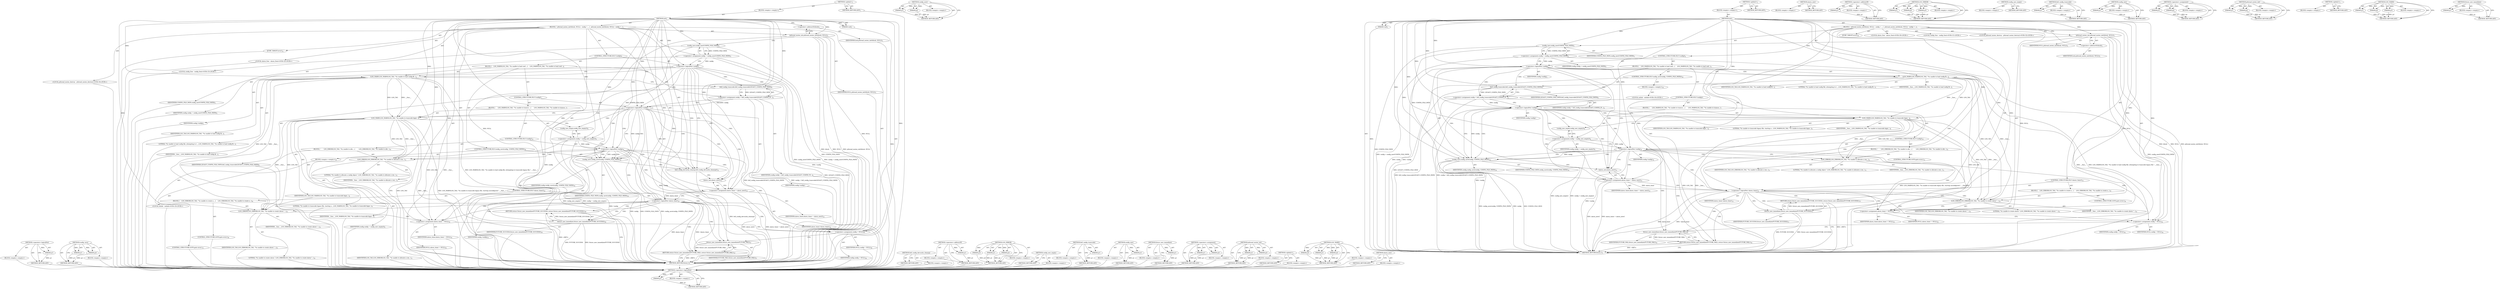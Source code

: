 digraph "alarm_new" {
vulnerable_136 [label=<(METHOD,&lt;operator&gt;.logicalNot)>];
vulnerable_137 [label=<(PARAM,p1)>];
vulnerable_138 [label=<(BLOCK,&lt;empty&gt;,&lt;empty&gt;)>];
vulnerable_139 [label=<(METHOD_RETURN,ANY)>];
vulnerable_159 [label=<(METHOD,config_save)>];
vulnerable_160 [label=<(PARAM,p1)>];
vulnerable_161 [label=<(PARAM,p2)>];
vulnerable_162 [label=<(BLOCK,&lt;empty&gt;,&lt;empty&gt;)>];
vulnerable_163 [label=<(METHOD_RETURN,ANY)>];
vulnerable_6 [label=<(METHOD,&lt;global&gt;)<SUB>1</SUB>>];
vulnerable_7 [label=<(BLOCK,&lt;empty&gt;,&lt;empty&gt;)<SUB>1</SUB>>];
vulnerable_8 [label=<(METHOD,init)<SUB>1</SUB>>];
vulnerable_9 [label=<(PARAM,void)<SUB>1</SUB>>];
vulnerable_10 [label=<(BLOCK,{
  pthread_mutex_init(&amp;lock, NULL);
  config =...,{
  pthread_mutex_init(&amp;lock, NULL);
  config =...)<SUB>1</SUB>>];
vulnerable_11 [label=<(pthread_mutex_init,pthread_mutex_init(&amp;lock, NULL))<SUB>2</SUB>>];
vulnerable_12 [label=<(&lt;operator&gt;.addressOf,&amp;lock)<SUB>2</SUB>>];
vulnerable_13 [label=<(IDENTIFIER,lock,pthread_mutex_init(&amp;lock, NULL))<SUB>2</SUB>>];
vulnerable_14 [label=<(IDENTIFIER,NULL,pthread_mutex_init(&amp;lock, NULL))<SUB>2</SUB>>];
vulnerable_15 [label=<(&lt;operator&gt;.assignment,config = config_new(CONFIG_FILE_PATH))<SUB>3</SUB>>];
vulnerable_16 [label=<(IDENTIFIER,config,config = config_new(CONFIG_FILE_PATH))<SUB>3</SUB>>];
vulnerable_17 [label=<(config_new,config_new(CONFIG_FILE_PATH))<SUB>3</SUB>>];
vulnerable_18 [label=<(IDENTIFIER,CONFIG_FILE_PATH,config_new(CONFIG_FILE_PATH))<SUB>3</SUB>>];
vulnerable_19 [label=<(CONTROL_STRUCTURE,IF,if (!config))<SUB>4</SUB>>];
vulnerable_20 [label=<(&lt;operator&gt;.logicalNot,!config)<SUB>4</SUB>>];
vulnerable_21 [label=<(IDENTIFIER,config,!config)<SUB>4</SUB>>];
vulnerable_22 [label=<(BLOCK,{
    LOG_WARN(LOG_TAG, &quot;%s unable to load conf...,{
    LOG_WARN(LOG_TAG, &quot;%s unable to load conf...)<SUB>4</SUB>>];
vulnerable_23 [label=<(LOG_WARN,LOG_WARN(LOG_TAG, &quot;%s unable to load config fil...)<SUB>5</SUB>>];
vulnerable_24 [label=<(IDENTIFIER,LOG_TAG,LOG_WARN(LOG_TAG, &quot;%s unable to load config fil...)<SUB>5</SUB>>];
vulnerable_25 [label=<(LITERAL,&quot;%s unable to load config file; attempting to t...,LOG_WARN(LOG_TAG, &quot;%s unable to load config fil...)<SUB>5</SUB>>];
vulnerable_26 [label=<(IDENTIFIER,__func__,LOG_WARN(LOG_TAG, &quot;%s unable to load config fil...)<SUB>5</SUB>>];
vulnerable_27 [label=<(&lt;operator&gt;.assignment,config = btif_config_transcode(LEGACY_CONFIG_FI...)<SUB>6</SUB>>];
vulnerable_28 [label=<(IDENTIFIER,config,config = btif_config_transcode(LEGACY_CONFIG_FI...)<SUB>6</SUB>>];
vulnerable_29 [label=<(btif_config_transcode,btif_config_transcode(LEGACY_CONFIG_FILE_PATH))<SUB>6</SUB>>];
vulnerable_30 [label=<(IDENTIFIER,LEGACY_CONFIG_FILE_PATH,btif_config_transcode(LEGACY_CONFIG_FILE_PATH))<SUB>6</SUB>>];
vulnerable_31 [label=<(CONTROL_STRUCTURE,IF,if (!config))<SUB>7</SUB>>];
vulnerable_32 [label=<(&lt;operator&gt;.logicalNot,!config)<SUB>7</SUB>>];
vulnerable_33 [label=<(IDENTIFIER,config,!config)<SUB>7</SUB>>];
vulnerable_34 [label=<(BLOCK,{
      LOG_WARN(LOG_TAG, &quot;%s unable to transco...,{
      LOG_WARN(LOG_TAG, &quot;%s unable to transco...)<SUB>7</SUB>>];
vulnerable_35 [label=<(LOG_WARN,LOG_WARN(LOG_TAG, &quot;%s unable to transcode legac...)<SUB>8</SUB>>];
vulnerable_36 [label=<(IDENTIFIER,LOG_TAG,LOG_WARN(LOG_TAG, &quot;%s unable to transcode legac...)<SUB>8</SUB>>];
vulnerable_37 [label=<(LITERAL,&quot;%s unable to transcode legacy file, starting u...,LOG_WARN(LOG_TAG, &quot;%s unable to transcode legac...)<SUB>8</SUB>>];
vulnerable_38 [label=<(IDENTIFIER,__func__,LOG_WARN(LOG_TAG, &quot;%s unable to transcode legac...)<SUB>8</SUB>>];
vulnerable_39 [label=<(&lt;operator&gt;.assignment,config = config_new_empty())<SUB>9</SUB>>];
vulnerable_40 [label=<(IDENTIFIER,config,config = config_new_empty())<SUB>9</SUB>>];
vulnerable_41 [label=<(config_new_empty,config_new_empty())<SUB>9</SUB>>];
vulnerable_42 [label=<(CONTROL_STRUCTURE,IF,if (!config))<SUB>10</SUB>>];
vulnerable_43 [label=<(&lt;operator&gt;.logicalNot,!config)<SUB>10</SUB>>];
vulnerable_44 [label=<(IDENTIFIER,config,!config)<SUB>10</SUB>>];
vulnerable_45 [label=<(BLOCK,{
        LOG_ERROR(LOG_TAG, &quot;%s unable to allo...,{
        LOG_ERROR(LOG_TAG, &quot;%s unable to allo...)<SUB>10</SUB>>];
vulnerable_46 [label=<(LOG_ERROR,LOG_ERROR(LOG_TAG, &quot;%s unable to allocate a con...)<SUB>11</SUB>>];
vulnerable_47 [label=<(IDENTIFIER,LOG_TAG,LOG_ERROR(LOG_TAG, &quot;%s unable to allocate a con...)<SUB>11</SUB>>];
vulnerable_48 [label=<(LITERAL,&quot;%s unable to allocate a config object.&quot;,LOG_ERROR(LOG_TAG, &quot;%s unable to allocate a con...)<SUB>11</SUB>>];
vulnerable_49 [label=<(IDENTIFIER,__func__,LOG_ERROR(LOG_TAG, &quot;%s unable to allocate a con...)<SUB>11</SUB>>];
vulnerable_50 [label=<(CONTROL_STRUCTURE,GOTO,goto error;)<SUB>12</SUB>>];
vulnerable_51 [label=<(CONTROL_STRUCTURE,IF,if (config_save(config, CONFIG_FILE_PATH)))<SUB>16</SUB>>];
vulnerable_52 [label=<(config_save,config_save(config, CONFIG_FILE_PATH))<SUB>16</SUB>>];
vulnerable_53 [label=<(IDENTIFIER,config,config_save(config, CONFIG_FILE_PATH))<SUB>16</SUB>>];
vulnerable_54 [label=<(IDENTIFIER,CONFIG_FILE_PATH,config_save(config, CONFIG_FILE_PATH))<SUB>16</SUB>>];
vulnerable_55 [label=<(BLOCK,&lt;empty&gt;,&lt;empty&gt;)<SUB>18</SUB>>];
vulnerable_56 [label="<(LOCAL,unlink : unlink)<SUB>18</SUB>>"];
vulnerable_57 [label=<(&lt;operator&gt;.assignment,alarm_timer = alarm_new())<SUB>21</SUB>>];
vulnerable_58 [label=<(IDENTIFIER,alarm_timer,alarm_timer = alarm_new())<SUB>21</SUB>>];
vulnerable_59 [label=<(alarm_new,alarm_new())<SUB>21</SUB>>];
vulnerable_60 [label=<(CONTROL_STRUCTURE,IF,if (!alarm_timer))<SUB>22</SUB>>];
vulnerable_61 [label=<(&lt;operator&gt;.logicalNot,!alarm_timer)<SUB>22</SUB>>];
vulnerable_62 [label=<(IDENTIFIER,alarm_timer,!alarm_timer)<SUB>22</SUB>>];
vulnerable_63 [label=<(BLOCK,{
    LOG_ERROR(LOG_TAG, &quot;%s unable to create a...,{
    LOG_ERROR(LOG_TAG, &quot;%s unable to create a...)<SUB>22</SUB>>];
vulnerable_64 [label=<(LOG_ERROR,LOG_ERROR(LOG_TAG, &quot;%s unable to create alarm.&quot;...)<SUB>23</SUB>>];
vulnerable_65 [label=<(IDENTIFIER,LOG_TAG,LOG_ERROR(LOG_TAG, &quot;%s unable to create alarm.&quot;...)<SUB>23</SUB>>];
vulnerable_66 [label=<(LITERAL,&quot;%s unable to create alarm.&quot;,LOG_ERROR(LOG_TAG, &quot;%s unable to create alarm.&quot;...)<SUB>23</SUB>>];
vulnerable_67 [label=<(IDENTIFIER,__func__,LOG_ERROR(LOG_TAG, &quot;%s unable to create alarm.&quot;...)<SUB>23</SUB>>];
vulnerable_68 [label=<(CONTROL_STRUCTURE,GOTO,goto error;)<SUB>24</SUB>>];
vulnerable_69 [label=<(RETURN,return future_new_immediate(FUTURE_SUCCESS);,return future_new_immediate(FUTURE_SUCCESS);)<SUB>27</SUB>>];
vulnerable_70 [label=<(future_new_immediate,future_new_immediate(FUTURE_SUCCESS))<SUB>27</SUB>>];
vulnerable_71 [label=<(IDENTIFIER,FUTURE_SUCCESS,future_new_immediate(FUTURE_SUCCESS))<SUB>27</SUB>>];
vulnerable_72 [label=<(JUMP_TARGET,error)<SUB>29</SUB>>];
vulnerable_73 [label="<(LOCAL,alarm_free : alarm_free)<SUB>30</SUB>>"];
vulnerable_74 [label="<(LOCAL,config_free : config_free)<SUB>31</SUB>>"];
vulnerable_75 [label="<(LOCAL,pthread_mutex_destroy : pthread_mutex_destroy)<SUB>32</SUB>>"];
vulnerable_76 [label=<(&lt;operator&gt;.assignment,alarm_timer = NULL)<SUB>33</SUB>>];
vulnerable_77 [label=<(IDENTIFIER,alarm_timer,alarm_timer = NULL)<SUB>33</SUB>>];
vulnerable_78 [label=<(IDENTIFIER,NULL,alarm_timer = NULL)<SUB>33</SUB>>];
vulnerable_79 [label=<(&lt;operator&gt;.assignment,config = NULL)<SUB>34</SUB>>];
vulnerable_80 [label=<(IDENTIFIER,config,config = NULL)<SUB>34</SUB>>];
vulnerable_81 [label=<(IDENTIFIER,NULL,config = NULL)<SUB>34</SUB>>];
vulnerable_82 [label=<(RETURN,return future_new_immediate(FUTURE_FAIL);,return future_new_immediate(FUTURE_FAIL);)<SUB>35</SUB>>];
vulnerable_83 [label=<(future_new_immediate,future_new_immediate(FUTURE_FAIL))<SUB>35</SUB>>];
vulnerable_84 [label=<(IDENTIFIER,FUTURE_FAIL,future_new_immediate(FUTURE_FAIL))<SUB>35</SUB>>];
vulnerable_85 [label=<(METHOD_RETURN,future_t)<SUB>1</SUB>>];
vulnerable_87 [label=<(METHOD_RETURN,ANY)<SUB>1</SUB>>];
vulnerable_164 [label=<(METHOD,alarm_new)>];
vulnerable_165 [label=<(BLOCK,&lt;empty&gt;,&lt;empty&gt;)>];
vulnerable_166 [label=<(METHOD_RETURN,ANY)>];
vulnerable_123 [label=<(METHOD,&lt;operator&gt;.addressOf)>];
vulnerable_124 [label=<(PARAM,p1)>];
vulnerable_125 [label=<(BLOCK,&lt;empty&gt;,&lt;empty&gt;)>];
vulnerable_126 [label=<(METHOD_RETURN,ANY)>];
vulnerable_153 [label=<(METHOD,LOG_ERROR)>];
vulnerable_154 [label=<(PARAM,p1)>];
vulnerable_155 [label=<(PARAM,p2)>];
vulnerable_156 [label=<(PARAM,p3)>];
vulnerable_157 [label=<(BLOCK,&lt;empty&gt;,&lt;empty&gt;)>];
vulnerable_158 [label=<(METHOD_RETURN,ANY)>];
vulnerable_150 [label=<(METHOD,config_new_empty)>];
vulnerable_151 [label=<(BLOCK,&lt;empty&gt;,&lt;empty&gt;)>];
vulnerable_152 [label=<(METHOD_RETURN,ANY)>];
vulnerable_146 [label=<(METHOD,btif_config_transcode)>];
vulnerable_147 [label=<(PARAM,p1)>];
vulnerable_148 [label=<(BLOCK,&lt;empty&gt;,&lt;empty&gt;)>];
vulnerable_149 [label=<(METHOD_RETURN,ANY)>];
vulnerable_132 [label=<(METHOD,config_new)>];
vulnerable_133 [label=<(PARAM,p1)>];
vulnerable_134 [label=<(BLOCK,&lt;empty&gt;,&lt;empty&gt;)>];
vulnerable_135 [label=<(METHOD_RETURN,ANY)>];
vulnerable_127 [label=<(METHOD,&lt;operator&gt;.assignment)>];
vulnerable_128 [label=<(PARAM,p1)>];
vulnerable_129 [label=<(PARAM,p2)>];
vulnerable_130 [label=<(BLOCK,&lt;empty&gt;,&lt;empty&gt;)>];
vulnerable_131 [label=<(METHOD_RETURN,ANY)>];
vulnerable_118 [label=<(METHOD,pthread_mutex_init)>];
vulnerable_119 [label=<(PARAM,p1)>];
vulnerable_120 [label=<(PARAM,p2)>];
vulnerable_121 [label=<(BLOCK,&lt;empty&gt;,&lt;empty&gt;)>];
vulnerable_122 [label=<(METHOD_RETURN,ANY)>];
vulnerable_112 [label=<(METHOD,&lt;global&gt;)<SUB>1</SUB>>];
vulnerable_113 [label=<(BLOCK,&lt;empty&gt;,&lt;empty&gt;)>];
vulnerable_114 [label=<(METHOD_RETURN,ANY)>];
vulnerable_140 [label=<(METHOD,LOG_WARN)>];
vulnerable_141 [label=<(PARAM,p1)>];
vulnerable_142 [label=<(PARAM,p2)>];
vulnerable_143 [label=<(PARAM,p3)>];
vulnerable_144 [label=<(BLOCK,&lt;empty&gt;,&lt;empty&gt;)>];
vulnerable_145 [label=<(METHOD_RETURN,ANY)>];
vulnerable_167 [label=<(METHOD,future_new_immediate)>];
vulnerable_168 [label=<(PARAM,p1)>];
vulnerable_169 [label=<(BLOCK,&lt;empty&gt;,&lt;empty&gt;)>];
vulnerable_170 [label=<(METHOD_RETURN,ANY)>];
fixed_137 [label=<(METHOD,&lt;operator&gt;.logicalNot)>];
fixed_138 [label=<(PARAM,p1)>];
fixed_139 [label=<(BLOCK,&lt;empty&gt;,&lt;empty&gt;)>];
fixed_140 [label=<(METHOD_RETURN,ANY)>];
fixed_160 [label=<(METHOD,config_save)>];
fixed_161 [label=<(PARAM,p1)>];
fixed_162 [label=<(PARAM,p2)>];
fixed_163 [label=<(BLOCK,&lt;empty&gt;,&lt;empty&gt;)>];
fixed_164 [label=<(METHOD_RETURN,ANY)>];
fixed_6 [label=<(METHOD,&lt;global&gt;)<SUB>1</SUB>>];
fixed_7 [label=<(BLOCK,&lt;empty&gt;,&lt;empty&gt;)<SUB>1</SUB>>];
fixed_8 [label=<(METHOD,init)<SUB>1</SUB>>];
fixed_9 [label=<(PARAM,void)<SUB>1</SUB>>];
fixed_10 [label=<(BLOCK,{
  pthread_mutex_init(&amp;lock, NULL);
  config =...,{
  pthread_mutex_init(&amp;lock, NULL);
  config =...)<SUB>1</SUB>>];
fixed_11 [label=<(pthread_mutex_init,pthread_mutex_init(&amp;lock, NULL))<SUB>2</SUB>>];
fixed_12 [label=<(&lt;operator&gt;.addressOf,&amp;lock)<SUB>2</SUB>>];
fixed_13 [label=<(IDENTIFIER,lock,pthread_mutex_init(&amp;lock, NULL))<SUB>2</SUB>>];
fixed_14 [label=<(IDENTIFIER,NULL,pthread_mutex_init(&amp;lock, NULL))<SUB>2</SUB>>];
fixed_15 [label=<(&lt;operator&gt;.assignment,config = config_new(CONFIG_FILE_PATH))<SUB>3</SUB>>];
fixed_16 [label=<(IDENTIFIER,config,config = config_new(CONFIG_FILE_PATH))<SUB>3</SUB>>];
fixed_17 [label=<(config_new,config_new(CONFIG_FILE_PATH))<SUB>3</SUB>>];
fixed_18 [label=<(IDENTIFIER,CONFIG_FILE_PATH,config_new(CONFIG_FILE_PATH))<SUB>3</SUB>>];
fixed_19 [label=<(CONTROL_STRUCTURE,IF,if (!config))<SUB>4</SUB>>];
fixed_20 [label=<(&lt;operator&gt;.logicalNot,!config)<SUB>4</SUB>>];
fixed_21 [label=<(IDENTIFIER,config,!config)<SUB>4</SUB>>];
fixed_22 [label=<(BLOCK,{
    LOG_WARN(LOG_TAG, &quot;%s unable to load conf...,{
    LOG_WARN(LOG_TAG, &quot;%s unable to load conf...)<SUB>4</SUB>>];
fixed_23 [label=<(LOG_WARN,LOG_WARN(LOG_TAG, &quot;%s unable to load config fil...)<SUB>5</SUB>>];
fixed_24 [label=<(IDENTIFIER,LOG_TAG,LOG_WARN(LOG_TAG, &quot;%s unable to load config fil...)<SUB>5</SUB>>];
fixed_25 [label=<(LITERAL,&quot;%s unable to load config file; attempting to t...,LOG_WARN(LOG_TAG, &quot;%s unable to load config fil...)<SUB>5</SUB>>];
fixed_26 [label=<(IDENTIFIER,__func__,LOG_WARN(LOG_TAG, &quot;%s unable to load config fil...)<SUB>5</SUB>>];
fixed_27 [label=<(&lt;operator&gt;.assignment,config = btif_config_transcode(LEGACY_CONFIG_FI...)<SUB>6</SUB>>];
fixed_28 [label=<(IDENTIFIER,config,config = btif_config_transcode(LEGACY_CONFIG_FI...)<SUB>6</SUB>>];
fixed_29 [label=<(btif_config_transcode,btif_config_transcode(LEGACY_CONFIG_FILE_PATH))<SUB>6</SUB>>];
fixed_30 [label=<(IDENTIFIER,LEGACY_CONFIG_FILE_PATH,btif_config_transcode(LEGACY_CONFIG_FILE_PATH))<SUB>6</SUB>>];
fixed_31 [label=<(CONTROL_STRUCTURE,IF,if (!config))<SUB>7</SUB>>];
fixed_32 [label=<(&lt;operator&gt;.logicalNot,!config)<SUB>7</SUB>>];
fixed_33 [label=<(IDENTIFIER,config,!config)<SUB>7</SUB>>];
fixed_34 [label=<(BLOCK,{
      LOG_WARN(LOG_TAG, &quot;%s unable to transco...,{
      LOG_WARN(LOG_TAG, &quot;%s unable to transco...)<SUB>7</SUB>>];
fixed_35 [label=<(LOG_WARN,LOG_WARN(LOG_TAG, &quot;%s unable to transcode legac...)<SUB>8</SUB>>];
fixed_36 [label=<(IDENTIFIER,LOG_TAG,LOG_WARN(LOG_TAG, &quot;%s unable to transcode legac...)<SUB>8</SUB>>];
fixed_37 [label=<(LITERAL,&quot;%s unable to transcode legacy file, starting u...,LOG_WARN(LOG_TAG, &quot;%s unable to transcode legac...)<SUB>8</SUB>>];
fixed_38 [label=<(IDENTIFIER,__func__,LOG_WARN(LOG_TAG, &quot;%s unable to transcode legac...)<SUB>8</SUB>>];
fixed_39 [label=<(&lt;operator&gt;.assignment,config = config_new_empty())<SUB>9</SUB>>];
fixed_40 [label=<(IDENTIFIER,config,config = config_new_empty())<SUB>9</SUB>>];
fixed_41 [label=<(config_new_empty,config_new_empty())<SUB>9</SUB>>];
fixed_42 [label=<(CONTROL_STRUCTURE,IF,if (!config))<SUB>10</SUB>>];
fixed_43 [label=<(&lt;operator&gt;.logicalNot,!config)<SUB>10</SUB>>];
fixed_44 [label=<(IDENTIFIER,config,!config)<SUB>10</SUB>>];
fixed_45 [label=<(BLOCK,{
        LOG_ERROR(LOG_TAG, &quot;%s unable to allo...,{
        LOG_ERROR(LOG_TAG, &quot;%s unable to allo...)<SUB>10</SUB>>];
fixed_46 [label=<(LOG_ERROR,LOG_ERROR(LOG_TAG, &quot;%s unable to allocate a con...)<SUB>11</SUB>>];
fixed_47 [label=<(IDENTIFIER,LOG_TAG,LOG_ERROR(LOG_TAG, &quot;%s unable to allocate a con...)<SUB>11</SUB>>];
fixed_48 [label=<(LITERAL,&quot;%s unable to allocate a config object.&quot;,LOG_ERROR(LOG_TAG, &quot;%s unable to allocate a con...)<SUB>11</SUB>>];
fixed_49 [label=<(IDENTIFIER,__func__,LOG_ERROR(LOG_TAG, &quot;%s unable to allocate a con...)<SUB>11</SUB>>];
fixed_50 [label=<(CONTROL_STRUCTURE,GOTO,goto error;)<SUB>12</SUB>>];
fixed_51 [label=<(CONTROL_STRUCTURE,IF,if (config_save(config, CONFIG_FILE_PATH)))<SUB>16</SUB>>];
fixed_52 [label=<(config_save,config_save(config, CONFIG_FILE_PATH))<SUB>16</SUB>>];
fixed_53 [label=<(IDENTIFIER,config,config_save(config, CONFIG_FILE_PATH))<SUB>16</SUB>>];
fixed_54 [label=<(IDENTIFIER,CONFIG_FILE_PATH,config_save(config, CONFIG_FILE_PATH))<SUB>16</SUB>>];
fixed_55 [label=<(BLOCK,&lt;empty&gt;,&lt;empty&gt;)<SUB>18</SUB>>];
fixed_56 [label="<(LOCAL,unlink : unlink)<SUB>18</SUB>>"];
fixed_57 [label=<(btif_config_devcache_cleanup,btif_config_devcache_cleanup())<SUB>21</SUB>>];
fixed_58 [label=<(&lt;operator&gt;.assignment,alarm_timer = alarm_new())<SUB>23</SUB>>];
fixed_59 [label=<(IDENTIFIER,alarm_timer,alarm_timer = alarm_new())<SUB>23</SUB>>];
fixed_60 [label=<(alarm_new,alarm_new())<SUB>23</SUB>>];
fixed_61 [label=<(CONTROL_STRUCTURE,IF,if (!alarm_timer))<SUB>24</SUB>>];
fixed_62 [label=<(&lt;operator&gt;.logicalNot,!alarm_timer)<SUB>24</SUB>>];
fixed_63 [label=<(IDENTIFIER,alarm_timer,!alarm_timer)<SUB>24</SUB>>];
fixed_64 [label=<(BLOCK,{
    LOG_ERROR(LOG_TAG, &quot;%s unable to create a...,{
    LOG_ERROR(LOG_TAG, &quot;%s unable to create a...)<SUB>24</SUB>>];
fixed_65 [label=<(LOG_ERROR,LOG_ERROR(LOG_TAG, &quot;%s unable to create alarm.&quot;...)<SUB>25</SUB>>];
fixed_66 [label=<(IDENTIFIER,LOG_TAG,LOG_ERROR(LOG_TAG, &quot;%s unable to create alarm.&quot;...)<SUB>25</SUB>>];
fixed_67 [label=<(LITERAL,&quot;%s unable to create alarm.&quot;,LOG_ERROR(LOG_TAG, &quot;%s unable to create alarm.&quot;...)<SUB>25</SUB>>];
fixed_68 [label=<(IDENTIFIER,__func__,LOG_ERROR(LOG_TAG, &quot;%s unable to create alarm.&quot;...)<SUB>25</SUB>>];
fixed_69 [label=<(CONTROL_STRUCTURE,GOTO,goto error;)<SUB>26</SUB>>];
fixed_70 [label=<(RETURN,return future_new_immediate(FUTURE_SUCCESS);,return future_new_immediate(FUTURE_SUCCESS);)<SUB>29</SUB>>];
fixed_71 [label=<(future_new_immediate,future_new_immediate(FUTURE_SUCCESS))<SUB>29</SUB>>];
fixed_72 [label=<(IDENTIFIER,FUTURE_SUCCESS,future_new_immediate(FUTURE_SUCCESS))<SUB>29</SUB>>];
fixed_73 [label=<(JUMP_TARGET,error)<SUB>31</SUB>>];
fixed_74 [label="<(LOCAL,alarm_free : alarm_free)<SUB>32</SUB>>"];
fixed_75 [label="<(LOCAL,config_free : config_free)<SUB>33</SUB>>"];
fixed_76 [label="<(LOCAL,pthread_mutex_destroy : pthread_mutex_destroy)<SUB>34</SUB>>"];
fixed_77 [label=<(&lt;operator&gt;.assignment,alarm_timer = NULL)<SUB>35</SUB>>];
fixed_78 [label=<(IDENTIFIER,alarm_timer,alarm_timer = NULL)<SUB>35</SUB>>];
fixed_79 [label=<(IDENTIFIER,NULL,alarm_timer = NULL)<SUB>35</SUB>>];
fixed_80 [label=<(&lt;operator&gt;.assignment,config = NULL)<SUB>36</SUB>>];
fixed_81 [label=<(IDENTIFIER,config,config = NULL)<SUB>36</SUB>>];
fixed_82 [label=<(IDENTIFIER,NULL,config = NULL)<SUB>36</SUB>>];
fixed_83 [label=<(RETURN,return future_new_immediate(FUTURE_FAIL);,return future_new_immediate(FUTURE_FAIL);)<SUB>37</SUB>>];
fixed_84 [label=<(future_new_immediate,future_new_immediate(FUTURE_FAIL))<SUB>37</SUB>>];
fixed_85 [label=<(IDENTIFIER,FUTURE_FAIL,future_new_immediate(FUTURE_FAIL))<SUB>37</SUB>>];
fixed_86 [label=<(METHOD_RETURN,future_t)<SUB>1</SUB>>];
fixed_88 [label=<(METHOD_RETURN,ANY)<SUB>1</SUB>>];
fixed_165 [label=<(METHOD,btif_config_devcache_cleanup)>];
fixed_166 [label=<(BLOCK,&lt;empty&gt;,&lt;empty&gt;)>];
fixed_167 [label=<(METHOD_RETURN,ANY)>];
fixed_124 [label=<(METHOD,&lt;operator&gt;.addressOf)>];
fixed_125 [label=<(PARAM,p1)>];
fixed_126 [label=<(BLOCK,&lt;empty&gt;,&lt;empty&gt;)>];
fixed_127 [label=<(METHOD_RETURN,ANY)>];
fixed_154 [label=<(METHOD,LOG_ERROR)>];
fixed_155 [label=<(PARAM,p1)>];
fixed_156 [label=<(PARAM,p2)>];
fixed_157 [label=<(PARAM,p3)>];
fixed_158 [label=<(BLOCK,&lt;empty&gt;,&lt;empty&gt;)>];
fixed_159 [label=<(METHOD_RETURN,ANY)>];
fixed_151 [label=<(METHOD,config_new_empty)>];
fixed_152 [label=<(BLOCK,&lt;empty&gt;,&lt;empty&gt;)>];
fixed_153 [label=<(METHOD_RETURN,ANY)>];
fixed_147 [label=<(METHOD,btif_config_transcode)>];
fixed_148 [label=<(PARAM,p1)>];
fixed_149 [label=<(BLOCK,&lt;empty&gt;,&lt;empty&gt;)>];
fixed_150 [label=<(METHOD_RETURN,ANY)>];
fixed_133 [label=<(METHOD,config_new)>];
fixed_134 [label=<(PARAM,p1)>];
fixed_135 [label=<(BLOCK,&lt;empty&gt;,&lt;empty&gt;)>];
fixed_136 [label=<(METHOD_RETURN,ANY)>];
fixed_171 [label=<(METHOD,future_new_immediate)>];
fixed_172 [label=<(PARAM,p1)>];
fixed_173 [label=<(BLOCK,&lt;empty&gt;,&lt;empty&gt;)>];
fixed_174 [label=<(METHOD_RETURN,ANY)>];
fixed_128 [label=<(METHOD,&lt;operator&gt;.assignment)>];
fixed_129 [label=<(PARAM,p1)>];
fixed_130 [label=<(PARAM,p2)>];
fixed_131 [label=<(BLOCK,&lt;empty&gt;,&lt;empty&gt;)>];
fixed_132 [label=<(METHOD_RETURN,ANY)>];
fixed_119 [label=<(METHOD,pthread_mutex_init)>];
fixed_120 [label=<(PARAM,p1)>];
fixed_121 [label=<(PARAM,p2)>];
fixed_122 [label=<(BLOCK,&lt;empty&gt;,&lt;empty&gt;)>];
fixed_123 [label=<(METHOD_RETURN,ANY)>];
fixed_113 [label=<(METHOD,&lt;global&gt;)<SUB>1</SUB>>];
fixed_114 [label=<(BLOCK,&lt;empty&gt;,&lt;empty&gt;)>];
fixed_115 [label=<(METHOD_RETURN,ANY)>];
fixed_141 [label=<(METHOD,LOG_WARN)>];
fixed_142 [label=<(PARAM,p1)>];
fixed_143 [label=<(PARAM,p2)>];
fixed_144 [label=<(PARAM,p3)>];
fixed_145 [label=<(BLOCK,&lt;empty&gt;,&lt;empty&gt;)>];
fixed_146 [label=<(METHOD_RETURN,ANY)>];
fixed_168 [label=<(METHOD,alarm_new)>];
fixed_169 [label=<(BLOCK,&lt;empty&gt;,&lt;empty&gt;)>];
fixed_170 [label=<(METHOD_RETURN,ANY)>];
vulnerable_136 -> vulnerable_137  [key=0, label="AST: "];
vulnerable_136 -> vulnerable_137  [key=1, label="DDG: "];
vulnerable_136 -> vulnerable_138  [key=0, label="AST: "];
vulnerable_136 -> vulnerable_139  [key=0, label="AST: "];
vulnerable_136 -> vulnerable_139  [key=1, label="CFG: "];
vulnerable_137 -> vulnerable_139  [key=0, label="DDG: p1"];
vulnerable_159 -> vulnerable_160  [key=0, label="AST: "];
vulnerable_159 -> vulnerable_160  [key=1, label="DDG: "];
vulnerable_159 -> vulnerable_162  [key=0, label="AST: "];
vulnerable_159 -> vulnerable_161  [key=0, label="AST: "];
vulnerable_159 -> vulnerable_161  [key=1, label="DDG: "];
vulnerable_159 -> vulnerable_163  [key=0, label="AST: "];
vulnerable_159 -> vulnerable_163  [key=1, label="CFG: "];
vulnerable_160 -> vulnerable_163  [key=0, label="DDG: p1"];
vulnerable_161 -> vulnerable_163  [key=0, label="DDG: p2"];
vulnerable_6 -> vulnerable_7  [key=0, label="AST: "];
vulnerable_6 -> vulnerable_87  [key=0, label="AST: "];
vulnerable_6 -> vulnerable_87  [key=1, label="CFG: "];
vulnerable_7 -> vulnerable_8  [key=0, label="AST: "];
vulnerable_8 -> vulnerable_9  [key=0, label="AST: "];
vulnerable_8 -> vulnerable_9  [key=1, label="DDG: "];
vulnerable_8 -> vulnerable_10  [key=0, label="AST: "];
vulnerable_8 -> vulnerable_85  [key=0, label="AST: "];
vulnerable_8 -> vulnerable_12  [key=0, label="CFG: "];
vulnerable_8 -> vulnerable_57  [key=0, label="DDG: "];
vulnerable_8 -> vulnerable_76  [key=0, label="DDG: "];
vulnerable_8 -> vulnerable_79  [key=0, label="DDG: "];
vulnerable_8 -> vulnerable_11  [key=0, label="DDG: "];
vulnerable_8 -> vulnerable_17  [key=0, label="DDG: "];
vulnerable_8 -> vulnerable_20  [key=0, label="DDG: "];
vulnerable_8 -> vulnerable_61  [key=0, label="DDG: "];
vulnerable_8 -> vulnerable_70  [key=0, label="DDG: "];
vulnerable_8 -> vulnerable_83  [key=0, label="DDG: "];
vulnerable_8 -> vulnerable_23  [key=0, label="DDG: "];
vulnerable_8 -> vulnerable_64  [key=0, label="DDG: "];
vulnerable_8 -> vulnerable_29  [key=0, label="DDG: "];
vulnerable_8 -> vulnerable_32  [key=0, label="DDG: "];
vulnerable_8 -> vulnerable_39  [key=0, label="DDG: "];
vulnerable_8 -> vulnerable_52  [key=0, label="DDG: "];
vulnerable_8 -> vulnerable_35  [key=0, label="DDG: "];
vulnerable_8 -> vulnerable_43  [key=0, label="DDG: "];
vulnerable_8 -> vulnerable_46  [key=0, label="DDG: "];
vulnerable_9 -> vulnerable_85  [key=0, label="DDG: "];
vulnerable_10 -> vulnerable_11  [key=0, label="AST: "];
vulnerable_10 -> vulnerable_15  [key=0, label="AST: "];
vulnerable_10 -> vulnerable_19  [key=0, label="AST: "];
vulnerable_10 -> vulnerable_57  [key=0, label="AST: "];
vulnerable_10 -> vulnerable_60  [key=0, label="AST: "];
vulnerable_10 -> vulnerable_69  [key=0, label="AST: "];
vulnerable_10 -> vulnerable_72  [key=0, label="AST: "];
vulnerable_10 -> vulnerable_73  [key=0, label="AST: "];
vulnerable_10 -> vulnerable_74  [key=0, label="AST: "];
vulnerable_10 -> vulnerable_75  [key=0, label="AST: "];
vulnerable_10 -> vulnerable_76  [key=0, label="AST: "];
vulnerable_10 -> vulnerable_79  [key=0, label="AST: "];
vulnerable_10 -> vulnerable_82  [key=0, label="AST: "];
vulnerable_11 -> vulnerable_12  [key=0, label="AST: "];
vulnerable_11 -> vulnerable_14  [key=0, label="AST: "];
vulnerable_11 -> vulnerable_17  [key=0, label="CFG: "];
vulnerable_11 -> vulnerable_85  [key=0, label="DDG: &amp;lock"];
vulnerable_11 -> vulnerable_85  [key=1, label="DDG: NULL"];
vulnerable_11 -> vulnerable_85  [key=2, label="DDG: pthread_mutex_init(&amp;lock, NULL)"];
vulnerable_11 -> vulnerable_76  [key=0, label="DDG: NULL"];
vulnerable_11 -> vulnerable_79  [key=0, label="DDG: NULL"];
vulnerable_12 -> vulnerable_13  [key=0, label="AST: "];
vulnerable_12 -> vulnerable_11  [key=0, label="CFG: "];
vulnerable_15 -> vulnerable_16  [key=0, label="AST: "];
vulnerable_15 -> vulnerable_17  [key=0, label="AST: "];
vulnerable_15 -> vulnerable_20  [key=0, label="CFG: "];
vulnerable_15 -> vulnerable_20  [key=1, label="DDG: config"];
vulnerable_15 -> vulnerable_85  [key=0, label="DDG: config_new(CONFIG_FILE_PATH)"];
vulnerable_15 -> vulnerable_85  [key=1, label="DDG: config = config_new(CONFIG_FILE_PATH)"];
vulnerable_17 -> vulnerable_18  [key=0, label="AST: "];
vulnerable_17 -> vulnerable_15  [key=0, label="CFG: "];
vulnerable_17 -> vulnerable_15  [key=1, label="DDG: CONFIG_FILE_PATH"];
vulnerable_17 -> vulnerable_85  [key=0, label="DDG: CONFIG_FILE_PATH"];
vulnerable_17 -> vulnerable_52  [key=0, label="DDG: CONFIG_FILE_PATH"];
vulnerable_19 -> vulnerable_20  [key=0, label="AST: "];
vulnerable_19 -> vulnerable_22  [key=0, label="AST: "];
vulnerable_20 -> vulnerable_21  [key=0, label="AST: "];
vulnerable_20 -> vulnerable_23  [key=0, label="CFG: "];
vulnerable_20 -> vulnerable_23  [key=1, label="CDG: "];
vulnerable_20 -> vulnerable_59  [key=0, label="CFG: "];
vulnerable_20 -> vulnerable_59  [key=1, label="CDG: "];
vulnerable_20 -> vulnerable_85  [key=0, label="DDG: config"];
vulnerable_20 -> vulnerable_85  [key=1, label="DDG: !config"];
vulnerable_20 -> vulnerable_32  [key=0, label="CDG: "];
vulnerable_20 -> vulnerable_57  [key=0, label="CDG: "];
vulnerable_20 -> vulnerable_27  [key=0, label="CDG: "];
vulnerable_20 -> vulnerable_29  [key=0, label="CDG: "];
vulnerable_20 -> vulnerable_61  [key=0, label="CDG: "];
vulnerable_22 -> vulnerable_23  [key=0, label="AST: "];
vulnerable_22 -> vulnerable_27  [key=0, label="AST: "];
vulnerable_22 -> vulnerable_31  [key=0, label="AST: "];
vulnerable_22 -> vulnerable_51  [key=0, label="AST: "];
vulnerable_23 -> vulnerable_24  [key=0, label="AST: "];
vulnerable_23 -> vulnerable_25  [key=0, label="AST: "];
vulnerable_23 -> vulnerable_26  [key=0, label="AST: "];
vulnerable_23 -> vulnerable_29  [key=0, label="CFG: "];
vulnerable_23 -> vulnerable_85  [key=0, label="DDG: LOG_TAG"];
vulnerable_23 -> vulnerable_85  [key=1, label="DDG: __func__"];
vulnerable_23 -> vulnerable_85  [key=2, label="DDG: LOG_WARN(LOG_TAG, &quot;%s unable to load config file; attempting to transcode legacy file.&quot;, __func__)"];
vulnerable_23 -> vulnerable_64  [key=0, label="DDG: LOG_TAG"];
vulnerable_23 -> vulnerable_64  [key=1, label="DDG: __func__"];
vulnerable_23 -> vulnerable_35  [key=0, label="DDG: LOG_TAG"];
vulnerable_23 -> vulnerable_35  [key=1, label="DDG: __func__"];
vulnerable_27 -> vulnerable_28  [key=0, label="AST: "];
vulnerable_27 -> vulnerable_29  [key=0, label="AST: "];
vulnerable_27 -> vulnerable_32  [key=0, label="CFG: "];
vulnerable_27 -> vulnerable_32  [key=1, label="DDG: config"];
vulnerable_27 -> vulnerable_85  [key=0, label="DDG: btif_config_transcode(LEGACY_CONFIG_FILE_PATH)"];
vulnerable_27 -> vulnerable_85  [key=1, label="DDG: config = btif_config_transcode(LEGACY_CONFIG_FILE_PATH)"];
vulnerable_29 -> vulnerable_30  [key=0, label="AST: "];
vulnerable_29 -> vulnerable_27  [key=0, label="CFG: "];
vulnerable_29 -> vulnerable_27  [key=1, label="DDG: LEGACY_CONFIG_FILE_PATH"];
vulnerable_29 -> vulnerable_85  [key=0, label="DDG: LEGACY_CONFIG_FILE_PATH"];
vulnerable_31 -> vulnerable_32  [key=0, label="AST: "];
vulnerable_31 -> vulnerable_34  [key=0, label="AST: "];
vulnerable_32 -> vulnerable_33  [key=0, label="AST: "];
vulnerable_32 -> vulnerable_35  [key=0, label="CFG: "];
vulnerable_32 -> vulnerable_35  [key=1, label="CDG: "];
vulnerable_32 -> vulnerable_52  [key=0, label="CFG: "];
vulnerable_32 -> vulnerable_52  [key=1, label="DDG: config"];
vulnerable_32 -> vulnerable_52  [key=2, label="CDG: "];
vulnerable_32 -> vulnerable_85  [key=0, label="DDG: !config"];
vulnerable_32 -> vulnerable_57  [key=0, label="CDG: "];
vulnerable_32 -> vulnerable_59  [key=0, label="CDG: "];
vulnerable_32 -> vulnerable_43  [key=0, label="CDG: "];
vulnerable_32 -> vulnerable_61  [key=0, label="CDG: "];
vulnerable_32 -> vulnerable_41  [key=0, label="CDG: "];
vulnerable_32 -> vulnerable_39  [key=0, label="CDG: "];
vulnerable_34 -> vulnerable_35  [key=0, label="AST: "];
vulnerable_34 -> vulnerable_39  [key=0, label="AST: "];
vulnerable_34 -> vulnerable_42  [key=0, label="AST: "];
vulnerable_35 -> vulnerable_36  [key=0, label="AST: "];
vulnerable_35 -> vulnerable_37  [key=0, label="AST: "];
vulnerable_35 -> vulnerable_38  [key=0, label="AST: "];
vulnerable_35 -> vulnerable_41  [key=0, label="CFG: "];
vulnerable_35 -> vulnerable_85  [key=0, label="DDG: LOG_TAG"];
vulnerable_35 -> vulnerable_85  [key=1, label="DDG: __func__"];
vulnerable_35 -> vulnerable_85  [key=2, label="DDG: LOG_WARN(LOG_TAG, &quot;%s unable to transcode legacy file, starting unconfigured.&quot;, __func__)"];
vulnerable_35 -> vulnerable_64  [key=0, label="DDG: LOG_TAG"];
vulnerable_35 -> vulnerable_64  [key=1, label="DDG: __func__"];
vulnerable_35 -> vulnerable_46  [key=0, label="DDG: LOG_TAG"];
vulnerable_35 -> vulnerable_46  [key=1, label="DDG: __func__"];
vulnerable_39 -> vulnerable_40  [key=0, label="AST: "];
vulnerable_39 -> vulnerable_41  [key=0, label="AST: "];
vulnerable_39 -> vulnerable_43  [key=0, label="CFG: "];
vulnerable_39 -> vulnerable_43  [key=1, label="DDG: config"];
vulnerable_39 -> vulnerable_85  [key=0, label="DDG: config_new_empty()"];
vulnerable_39 -> vulnerable_85  [key=1, label="DDG: config = config_new_empty()"];
vulnerable_41 -> vulnerable_39  [key=0, label="CFG: "];
vulnerable_42 -> vulnerable_43  [key=0, label="AST: "];
vulnerable_42 -> vulnerable_45  [key=0, label="AST: "];
vulnerable_43 -> vulnerable_44  [key=0, label="AST: "];
vulnerable_43 -> vulnerable_46  [key=0, label="CFG: "];
vulnerable_43 -> vulnerable_46  [key=1, label="CDG: "];
vulnerable_43 -> vulnerable_52  [key=0, label="CFG: "];
vulnerable_43 -> vulnerable_52  [key=1, label="DDG: config"];
vulnerable_43 -> vulnerable_52  [key=2, label="CDG: "];
vulnerable_43 -> vulnerable_85  [key=0, label="DDG: !config"];
vulnerable_43 -> vulnerable_57  [key=0, label="CDG: "];
vulnerable_43 -> vulnerable_76  [key=0, label="CDG: "];
vulnerable_43 -> vulnerable_59  [key=0, label="CDG: "];
vulnerable_43 -> vulnerable_82  [key=0, label="CDG: "];
vulnerable_43 -> vulnerable_79  [key=0, label="CDG: "];
vulnerable_43 -> vulnerable_61  [key=0, label="CDG: "];
vulnerable_43 -> vulnerable_83  [key=0, label="CDG: "];
vulnerable_45 -> vulnerable_46  [key=0, label="AST: "];
vulnerable_45 -> vulnerable_50  [key=0, label="AST: "];
vulnerable_46 -> vulnerable_47  [key=0, label="AST: "];
vulnerable_46 -> vulnerable_48  [key=0, label="AST: "];
vulnerable_46 -> vulnerable_49  [key=0, label="AST: "];
vulnerable_46 -> vulnerable_76  [key=0, label="CFG: "];
vulnerable_51 -> vulnerable_52  [key=0, label="AST: "];
vulnerable_51 -> vulnerable_55  [key=0, label="AST: "];
vulnerable_52 -> vulnerable_53  [key=0, label="AST: "];
vulnerable_52 -> vulnerable_54  [key=0, label="AST: "];
vulnerable_52 -> vulnerable_59  [key=0, label="CFG: "];
vulnerable_52 -> vulnerable_85  [key=0, label="DDG: config"];
vulnerable_52 -> vulnerable_85  [key=1, label="DDG: CONFIG_FILE_PATH"];
vulnerable_52 -> vulnerable_85  [key=2, label="DDG: config_save(config, CONFIG_FILE_PATH)"];
vulnerable_55 -> vulnerable_56  [key=0, label="AST: "];
vulnerable_57 -> vulnerable_58  [key=0, label="AST: "];
vulnerable_57 -> vulnerable_59  [key=0, label="AST: "];
vulnerable_57 -> vulnerable_61  [key=0, label="CFG: "];
vulnerable_57 -> vulnerable_61  [key=1, label="DDG: alarm_timer"];
vulnerable_57 -> vulnerable_85  [key=0, label="DDG: alarm_new()"];
vulnerable_57 -> vulnerable_85  [key=1, label="DDG: alarm_timer = alarm_new()"];
vulnerable_59 -> vulnerable_57  [key=0, label="CFG: "];
vulnerable_60 -> vulnerable_61  [key=0, label="AST: "];
vulnerable_60 -> vulnerable_63  [key=0, label="AST: "];
vulnerable_61 -> vulnerable_62  [key=0, label="AST: "];
vulnerable_61 -> vulnerable_64  [key=0, label="CFG: "];
vulnerable_61 -> vulnerable_64  [key=1, label="CDG: "];
vulnerable_61 -> vulnerable_70  [key=0, label="CFG: "];
vulnerable_61 -> vulnerable_70  [key=1, label="CDG: "];
vulnerable_61 -> vulnerable_85  [key=0, label="DDG: alarm_timer"];
vulnerable_61 -> vulnerable_85  [key=1, label="DDG: !alarm_timer"];
vulnerable_61 -> vulnerable_69  [key=0, label="CDG: "];
vulnerable_61 -> vulnerable_76  [key=0, label="CDG: "];
vulnerable_61 -> vulnerable_82  [key=0, label="CDG: "];
vulnerable_61 -> vulnerable_79  [key=0, label="CDG: "];
vulnerable_61 -> vulnerable_83  [key=0, label="CDG: "];
vulnerable_63 -> vulnerable_64  [key=0, label="AST: "];
vulnerable_63 -> vulnerable_68  [key=0, label="AST: "];
vulnerable_64 -> vulnerable_65  [key=0, label="AST: "];
vulnerable_64 -> vulnerable_66  [key=0, label="AST: "];
vulnerable_64 -> vulnerable_67  [key=0, label="AST: "];
vulnerable_64 -> vulnerable_76  [key=0, label="CFG: "];
vulnerable_69 -> vulnerable_70  [key=0, label="AST: "];
vulnerable_69 -> vulnerable_85  [key=0, label="CFG: "];
vulnerable_69 -> vulnerable_85  [key=1, label="DDG: &lt;RET&gt;"];
vulnerable_70 -> vulnerable_71  [key=0, label="AST: "];
vulnerable_70 -> vulnerable_69  [key=0, label="CFG: "];
vulnerable_70 -> vulnerable_69  [key=1, label="DDG: future_new_immediate(FUTURE_SUCCESS)"];
vulnerable_70 -> vulnerable_85  [key=0, label="DDG: FUTURE_SUCCESS"];
vulnerable_70 -> vulnerable_85  [key=1, label="DDG: future_new_immediate(FUTURE_SUCCESS)"];
vulnerable_76 -> vulnerable_77  [key=0, label="AST: "];
vulnerable_76 -> vulnerable_78  [key=0, label="AST: "];
vulnerable_76 -> vulnerable_79  [key=0, label="CFG: "];
vulnerable_79 -> vulnerable_80  [key=0, label="AST: "];
vulnerable_79 -> vulnerable_81  [key=0, label="AST: "];
vulnerable_79 -> vulnerable_83  [key=0, label="CFG: "];
vulnerable_82 -> vulnerable_83  [key=0, label="AST: "];
vulnerable_82 -> vulnerable_85  [key=0, label="CFG: "];
vulnerable_82 -> vulnerable_85  [key=1, label="DDG: &lt;RET&gt;"];
vulnerable_83 -> vulnerable_84  [key=0, label="AST: "];
vulnerable_83 -> vulnerable_82  [key=0, label="CFG: "];
vulnerable_83 -> vulnerable_82  [key=1, label="DDG: future_new_immediate(FUTURE_FAIL)"];
vulnerable_164 -> vulnerable_165  [key=0, label="AST: "];
vulnerable_164 -> vulnerable_166  [key=0, label="AST: "];
vulnerable_164 -> vulnerable_166  [key=1, label="CFG: "];
vulnerable_123 -> vulnerable_124  [key=0, label="AST: "];
vulnerable_123 -> vulnerable_124  [key=1, label="DDG: "];
vulnerable_123 -> vulnerable_125  [key=0, label="AST: "];
vulnerable_123 -> vulnerable_126  [key=0, label="AST: "];
vulnerable_123 -> vulnerable_126  [key=1, label="CFG: "];
vulnerable_124 -> vulnerable_126  [key=0, label="DDG: p1"];
vulnerable_153 -> vulnerable_154  [key=0, label="AST: "];
vulnerable_153 -> vulnerable_154  [key=1, label="DDG: "];
vulnerable_153 -> vulnerable_157  [key=0, label="AST: "];
vulnerable_153 -> vulnerable_155  [key=0, label="AST: "];
vulnerable_153 -> vulnerable_155  [key=1, label="DDG: "];
vulnerable_153 -> vulnerable_158  [key=0, label="AST: "];
vulnerable_153 -> vulnerable_158  [key=1, label="CFG: "];
vulnerable_153 -> vulnerable_156  [key=0, label="AST: "];
vulnerable_153 -> vulnerable_156  [key=1, label="DDG: "];
vulnerable_154 -> vulnerable_158  [key=0, label="DDG: p1"];
vulnerable_155 -> vulnerable_158  [key=0, label="DDG: p2"];
vulnerable_156 -> vulnerable_158  [key=0, label="DDG: p3"];
vulnerable_150 -> vulnerable_151  [key=0, label="AST: "];
vulnerable_150 -> vulnerable_152  [key=0, label="AST: "];
vulnerable_150 -> vulnerable_152  [key=1, label="CFG: "];
vulnerable_146 -> vulnerable_147  [key=0, label="AST: "];
vulnerable_146 -> vulnerable_147  [key=1, label="DDG: "];
vulnerable_146 -> vulnerable_148  [key=0, label="AST: "];
vulnerable_146 -> vulnerable_149  [key=0, label="AST: "];
vulnerable_146 -> vulnerable_149  [key=1, label="CFG: "];
vulnerable_147 -> vulnerable_149  [key=0, label="DDG: p1"];
vulnerable_132 -> vulnerable_133  [key=0, label="AST: "];
vulnerable_132 -> vulnerable_133  [key=1, label="DDG: "];
vulnerable_132 -> vulnerable_134  [key=0, label="AST: "];
vulnerable_132 -> vulnerable_135  [key=0, label="AST: "];
vulnerable_132 -> vulnerable_135  [key=1, label="CFG: "];
vulnerable_133 -> vulnerable_135  [key=0, label="DDG: p1"];
vulnerable_127 -> vulnerable_128  [key=0, label="AST: "];
vulnerable_127 -> vulnerable_128  [key=1, label="DDG: "];
vulnerable_127 -> vulnerable_130  [key=0, label="AST: "];
vulnerable_127 -> vulnerable_129  [key=0, label="AST: "];
vulnerable_127 -> vulnerable_129  [key=1, label="DDG: "];
vulnerable_127 -> vulnerable_131  [key=0, label="AST: "];
vulnerable_127 -> vulnerable_131  [key=1, label="CFG: "];
vulnerable_128 -> vulnerable_131  [key=0, label="DDG: p1"];
vulnerable_129 -> vulnerable_131  [key=0, label="DDG: p2"];
vulnerable_118 -> vulnerable_119  [key=0, label="AST: "];
vulnerable_118 -> vulnerable_119  [key=1, label="DDG: "];
vulnerable_118 -> vulnerable_121  [key=0, label="AST: "];
vulnerable_118 -> vulnerable_120  [key=0, label="AST: "];
vulnerable_118 -> vulnerable_120  [key=1, label="DDG: "];
vulnerable_118 -> vulnerable_122  [key=0, label="AST: "];
vulnerable_118 -> vulnerable_122  [key=1, label="CFG: "];
vulnerable_119 -> vulnerable_122  [key=0, label="DDG: p1"];
vulnerable_120 -> vulnerable_122  [key=0, label="DDG: p2"];
vulnerable_112 -> vulnerable_113  [key=0, label="AST: "];
vulnerable_112 -> vulnerable_114  [key=0, label="AST: "];
vulnerable_112 -> vulnerable_114  [key=1, label="CFG: "];
vulnerable_140 -> vulnerable_141  [key=0, label="AST: "];
vulnerable_140 -> vulnerable_141  [key=1, label="DDG: "];
vulnerable_140 -> vulnerable_144  [key=0, label="AST: "];
vulnerable_140 -> vulnerable_142  [key=0, label="AST: "];
vulnerable_140 -> vulnerable_142  [key=1, label="DDG: "];
vulnerable_140 -> vulnerable_145  [key=0, label="AST: "];
vulnerable_140 -> vulnerable_145  [key=1, label="CFG: "];
vulnerable_140 -> vulnerable_143  [key=0, label="AST: "];
vulnerable_140 -> vulnerable_143  [key=1, label="DDG: "];
vulnerable_141 -> vulnerable_145  [key=0, label="DDG: p1"];
vulnerable_142 -> vulnerable_145  [key=0, label="DDG: p2"];
vulnerable_143 -> vulnerable_145  [key=0, label="DDG: p3"];
vulnerable_167 -> vulnerable_168  [key=0, label="AST: "];
vulnerable_167 -> vulnerable_168  [key=1, label="DDG: "];
vulnerable_167 -> vulnerable_169  [key=0, label="AST: "];
vulnerable_167 -> vulnerable_170  [key=0, label="AST: "];
vulnerable_167 -> vulnerable_170  [key=1, label="CFG: "];
vulnerable_168 -> vulnerable_170  [key=0, label="DDG: p1"];
fixed_137 -> fixed_138  [key=0, label="AST: "];
fixed_137 -> fixed_138  [key=1, label="DDG: "];
fixed_137 -> fixed_139  [key=0, label="AST: "];
fixed_137 -> fixed_140  [key=0, label="AST: "];
fixed_137 -> fixed_140  [key=1, label="CFG: "];
fixed_138 -> fixed_140  [key=0, label="DDG: p1"];
fixed_139 -> vulnerable_136  [key=0];
fixed_140 -> vulnerable_136  [key=0];
fixed_160 -> fixed_161  [key=0, label="AST: "];
fixed_160 -> fixed_161  [key=1, label="DDG: "];
fixed_160 -> fixed_163  [key=0, label="AST: "];
fixed_160 -> fixed_162  [key=0, label="AST: "];
fixed_160 -> fixed_162  [key=1, label="DDG: "];
fixed_160 -> fixed_164  [key=0, label="AST: "];
fixed_160 -> fixed_164  [key=1, label="CFG: "];
fixed_161 -> fixed_164  [key=0, label="DDG: p1"];
fixed_162 -> fixed_164  [key=0, label="DDG: p2"];
fixed_163 -> vulnerable_136  [key=0];
fixed_164 -> vulnerable_136  [key=0];
fixed_6 -> fixed_7  [key=0, label="AST: "];
fixed_6 -> fixed_88  [key=0, label="AST: "];
fixed_6 -> fixed_88  [key=1, label="CFG: "];
fixed_7 -> fixed_8  [key=0, label="AST: "];
fixed_8 -> fixed_9  [key=0, label="AST: "];
fixed_8 -> fixed_9  [key=1, label="DDG: "];
fixed_8 -> fixed_10  [key=0, label="AST: "];
fixed_8 -> fixed_86  [key=0, label="AST: "];
fixed_8 -> fixed_12  [key=0, label="CFG: "];
fixed_8 -> fixed_57  [key=0, label="DDG: "];
fixed_8 -> fixed_58  [key=0, label="DDG: "];
fixed_8 -> fixed_77  [key=0, label="DDG: "];
fixed_8 -> fixed_80  [key=0, label="DDG: "];
fixed_8 -> fixed_11  [key=0, label="DDG: "];
fixed_8 -> fixed_17  [key=0, label="DDG: "];
fixed_8 -> fixed_20  [key=0, label="DDG: "];
fixed_8 -> fixed_62  [key=0, label="DDG: "];
fixed_8 -> fixed_71  [key=0, label="DDG: "];
fixed_8 -> fixed_84  [key=0, label="DDG: "];
fixed_8 -> fixed_23  [key=0, label="DDG: "];
fixed_8 -> fixed_65  [key=0, label="DDG: "];
fixed_8 -> fixed_29  [key=0, label="DDG: "];
fixed_8 -> fixed_32  [key=0, label="DDG: "];
fixed_8 -> fixed_39  [key=0, label="DDG: "];
fixed_8 -> fixed_52  [key=0, label="DDG: "];
fixed_8 -> fixed_35  [key=0, label="DDG: "];
fixed_8 -> fixed_43  [key=0, label="DDG: "];
fixed_8 -> fixed_46  [key=0, label="DDG: "];
fixed_9 -> fixed_86  [key=0, label="DDG: "];
fixed_10 -> fixed_11  [key=0, label="AST: "];
fixed_10 -> fixed_15  [key=0, label="AST: "];
fixed_10 -> fixed_19  [key=0, label="AST: "];
fixed_10 -> fixed_57  [key=0, label="AST: "];
fixed_10 -> fixed_58  [key=0, label="AST: "];
fixed_10 -> fixed_61  [key=0, label="AST: "];
fixed_10 -> fixed_70  [key=0, label="AST: "];
fixed_10 -> fixed_73  [key=0, label="AST: "];
fixed_10 -> fixed_74  [key=0, label="AST: "];
fixed_10 -> fixed_75  [key=0, label="AST: "];
fixed_10 -> fixed_76  [key=0, label="AST: "];
fixed_10 -> fixed_77  [key=0, label="AST: "];
fixed_10 -> fixed_80  [key=0, label="AST: "];
fixed_10 -> fixed_83  [key=0, label="AST: "];
fixed_11 -> fixed_12  [key=0, label="AST: "];
fixed_11 -> fixed_14  [key=0, label="AST: "];
fixed_11 -> fixed_17  [key=0, label="CFG: "];
fixed_11 -> fixed_86  [key=0, label="DDG: &amp;lock"];
fixed_11 -> fixed_86  [key=1, label="DDG: NULL"];
fixed_11 -> fixed_86  [key=2, label="DDG: pthread_mutex_init(&amp;lock, NULL)"];
fixed_11 -> fixed_77  [key=0, label="DDG: NULL"];
fixed_11 -> fixed_80  [key=0, label="DDG: NULL"];
fixed_12 -> fixed_13  [key=0, label="AST: "];
fixed_12 -> fixed_11  [key=0, label="CFG: "];
fixed_13 -> vulnerable_136  [key=0];
fixed_14 -> vulnerable_136  [key=0];
fixed_15 -> fixed_16  [key=0, label="AST: "];
fixed_15 -> fixed_17  [key=0, label="AST: "];
fixed_15 -> fixed_20  [key=0, label="CFG: "];
fixed_15 -> fixed_20  [key=1, label="DDG: config"];
fixed_15 -> fixed_86  [key=0, label="DDG: config_new(CONFIG_FILE_PATH)"];
fixed_15 -> fixed_86  [key=1, label="DDG: config = config_new(CONFIG_FILE_PATH)"];
fixed_16 -> vulnerable_136  [key=0];
fixed_17 -> fixed_18  [key=0, label="AST: "];
fixed_17 -> fixed_15  [key=0, label="CFG: "];
fixed_17 -> fixed_15  [key=1, label="DDG: CONFIG_FILE_PATH"];
fixed_17 -> fixed_86  [key=0, label="DDG: CONFIG_FILE_PATH"];
fixed_17 -> fixed_52  [key=0, label="DDG: CONFIG_FILE_PATH"];
fixed_18 -> vulnerable_136  [key=0];
fixed_19 -> fixed_20  [key=0, label="AST: "];
fixed_19 -> fixed_22  [key=0, label="AST: "];
fixed_20 -> fixed_21  [key=0, label="AST: "];
fixed_20 -> fixed_57  [key=0, label="CFG: "];
fixed_20 -> fixed_57  [key=1, label="CDG: "];
fixed_20 -> fixed_23  [key=0, label="CFG: "];
fixed_20 -> fixed_23  [key=1, label="CDG: "];
fixed_20 -> fixed_86  [key=0, label="DDG: config"];
fixed_20 -> fixed_86  [key=1, label="DDG: !config"];
fixed_20 -> fixed_32  [key=0, label="CDG: "];
fixed_20 -> fixed_60  [key=0, label="CDG: "];
fixed_20 -> fixed_27  [key=0, label="CDG: "];
fixed_20 -> fixed_29  [key=0, label="CDG: "];
fixed_20 -> fixed_58  [key=0, label="CDG: "];
fixed_20 -> fixed_62  [key=0, label="CDG: "];
fixed_21 -> vulnerable_136  [key=0];
fixed_22 -> fixed_23  [key=0, label="AST: "];
fixed_22 -> fixed_27  [key=0, label="AST: "];
fixed_22 -> fixed_31  [key=0, label="AST: "];
fixed_22 -> fixed_51  [key=0, label="AST: "];
fixed_23 -> fixed_24  [key=0, label="AST: "];
fixed_23 -> fixed_25  [key=0, label="AST: "];
fixed_23 -> fixed_26  [key=0, label="AST: "];
fixed_23 -> fixed_29  [key=0, label="CFG: "];
fixed_23 -> fixed_86  [key=0, label="DDG: LOG_TAG"];
fixed_23 -> fixed_86  [key=1, label="DDG: __func__"];
fixed_23 -> fixed_86  [key=2, label="DDG: LOG_WARN(LOG_TAG, &quot;%s unable to load config file; attempting to transcode legacy file.&quot;, __func__)"];
fixed_23 -> fixed_65  [key=0, label="DDG: LOG_TAG"];
fixed_23 -> fixed_65  [key=1, label="DDG: __func__"];
fixed_23 -> fixed_35  [key=0, label="DDG: LOG_TAG"];
fixed_23 -> fixed_35  [key=1, label="DDG: __func__"];
fixed_24 -> vulnerable_136  [key=0];
fixed_25 -> vulnerable_136  [key=0];
fixed_26 -> vulnerable_136  [key=0];
fixed_27 -> fixed_28  [key=0, label="AST: "];
fixed_27 -> fixed_29  [key=0, label="AST: "];
fixed_27 -> fixed_32  [key=0, label="CFG: "];
fixed_27 -> fixed_32  [key=1, label="DDG: config"];
fixed_27 -> fixed_86  [key=0, label="DDG: btif_config_transcode(LEGACY_CONFIG_FILE_PATH)"];
fixed_27 -> fixed_86  [key=1, label="DDG: config = btif_config_transcode(LEGACY_CONFIG_FILE_PATH)"];
fixed_28 -> vulnerable_136  [key=0];
fixed_29 -> fixed_30  [key=0, label="AST: "];
fixed_29 -> fixed_27  [key=0, label="CFG: "];
fixed_29 -> fixed_27  [key=1, label="DDG: LEGACY_CONFIG_FILE_PATH"];
fixed_29 -> fixed_86  [key=0, label="DDG: LEGACY_CONFIG_FILE_PATH"];
fixed_30 -> vulnerable_136  [key=0];
fixed_31 -> fixed_32  [key=0, label="AST: "];
fixed_31 -> fixed_34  [key=0, label="AST: "];
fixed_32 -> fixed_33  [key=0, label="AST: "];
fixed_32 -> fixed_35  [key=0, label="CFG: "];
fixed_32 -> fixed_35  [key=1, label="CDG: "];
fixed_32 -> fixed_52  [key=0, label="CFG: "];
fixed_32 -> fixed_52  [key=1, label="DDG: config"];
fixed_32 -> fixed_52  [key=2, label="CDG: "];
fixed_32 -> fixed_86  [key=0, label="DDG: !config"];
fixed_32 -> fixed_60  [key=0, label="CDG: "];
fixed_32 -> fixed_57  [key=0, label="CDG: "];
fixed_32 -> fixed_43  [key=0, label="CDG: "];
fixed_32 -> fixed_58  [key=0, label="CDG: "];
fixed_32 -> fixed_41  [key=0, label="CDG: "];
fixed_32 -> fixed_62  [key=0, label="CDG: "];
fixed_32 -> fixed_39  [key=0, label="CDG: "];
fixed_33 -> vulnerable_136  [key=0];
fixed_34 -> fixed_35  [key=0, label="AST: "];
fixed_34 -> fixed_39  [key=0, label="AST: "];
fixed_34 -> fixed_42  [key=0, label="AST: "];
fixed_35 -> fixed_36  [key=0, label="AST: "];
fixed_35 -> fixed_37  [key=0, label="AST: "];
fixed_35 -> fixed_38  [key=0, label="AST: "];
fixed_35 -> fixed_41  [key=0, label="CFG: "];
fixed_35 -> fixed_86  [key=0, label="DDG: LOG_TAG"];
fixed_35 -> fixed_86  [key=1, label="DDG: __func__"];
fixed_35 -> fixed_86  [key=2, label="DDG: LOG_WARN(LOG_TAG, &quot;%s unable to transcode legacy file, starting unconfigured.&quot;, __func__)"];
fixed_35 -> fixed_65  [key=0, label="DDG: LOG_TAG"];
fixed_35 -> fixed_65  [key=1, label="DDG: __func__"];
fixed_35 -> fixed_46  [key=0, label="DDG: LOG_TAG"];
fixed_35 -> fixed_46  [key=1, label="DDG: __func__"];
fixed_36 -> vulnerable_136  [key=0];
fixed_37 -> vulnerable_136  [key=0];
fixed_38 -> vulnerable_136  [key=0];
fixed_39 -> fixed_40  [key=0, label="AST: "];
fixed_39 -> fixed_41  [key=0, label="AST: "];
fixed_39 -> fixed_43  [key=0, label="CFG: "];
fixed_39 -> fixed_43  [key=1, label="DDG: config"];
fixed_39 -> fixed_86  [key=0, label="DDG: config_new_empty()"];
fixed_39 -> fixed_86  [key=1, label="DDG: config = config_new_empty()"];
fixed_40 -> vulnerable_136  [key=0];
fixed_41 -> fixed_39  [key=0, label="CFG: "];
fixed_42 -> fixed_43  [key=0, label="AST: "];
fixed_42 -> fixed_45  [key=0, label="AST: "];
fixed_43 -> fixed_44  [key=0, label="AST: "];
fixed_43 -> fixed_46  [key=0, label="CFG: "];
fixed_43 -> fixed_46  [key=1, label="CDG: "];
fixed_43 -> fixed_52  [key=0, label="CFG: "];
fixed_43 -> fixed_52  [key=1, label="DDG: config"];
fixed_43 -> fixed_52  [key=2, label="CDG: "];
fixed_43 -> fixed_86  [key=0, label="DDG: !config"];
fixed_43 -> fixed_60  [key=0, label="CDG: "];
fixed_43 -> fixed_77  [key=0, label="CDG: "];
fixed_43 -> fixed_57  [key=0, label="CDG: "];
fixed_43 -> fixed_84  [key=0, label="CDG: "];
fixed_43 -> fixed_80  [key=0, label="CDG: "];
fixed_43 -> fixed_58  [key=0, label="CDG: "];
fixed_43 -> fixed_83  [key=0, label="CDG: "];
fixed_43 -> fixed_62  [key=0, label="CDG: "];
fixed_44 -> vulnerable_136  [key=0];
fixed_45 -> fixed_46  [key=0, label="AST: "];
fixed_45 -> fixed_50  [key=0, label="AST: "];
fixed_46 -> fixed_47  [key=0, label="AST: "];
fixed_46 -> fixed_48  [key=0, label="AST: "];
fixed_46 -> fixed_49  [key=0, label="AST: "];
fixed_46 -> fixed_77  [key=0, label="CFG: "];
fixed_47 -> vulnerable_136  [key=0];
fixed_48 -> vulnerable_136  [key=0];
fixed_49 -> vulnerable_136  [key=0];
fixed_50 -> vulnerable_136  [key=0];
fixed_51 -> fixed_52  [key=0, label="AST: "];
fixed_51 -> fixed_55  [key=0, label="AST: "];
fixed_52 -> fixed_53  [key=0, label="AST: "];
fixed_52 -> fixed_54  [key=0, label="AST: "];
fixed_52 -> fixed_57  [key=0, label="CFG: "];
fixed_52 -> fixed_86  [key=0, label="DDG: config"];
fixed_52 -> fixed_86  [key=1, label="DDG: CONFIG_FILE_PATH"];
fixed_52 -> fixed_86  [key=2, label="DDG: config_save(config, CONFIG_FILE_PATH)"];
fixed_53 -> vulnerable_136  [key=0];
fixed_54 -> vulnerable_136  [key=0];
fixed_55 -> fixed_56  [key=0, label="AST: "];
fixed_56 -> vulnerable_136  [key=0];
fixed_57 -> fixed_60  [key=0, label="CFG: "];
fixed_57 -> fixed_86  [key=0, label="DDG: btif_config_devcache_cleanup()"];
fixed_58 -> fixed_59  [key=0, label="AST: "];
fixed_58 -> fixed_60  [key=0, label="AST: "];
fixed_58 -> fixed_62  [key=0, label="CFG: "];
fixed_58 -> fixed_62  [key=1, label="DDG: alarm_timer"];
fixed_58 -> fixed_86  [key=0, label="DDG: alarm_new()"];
fixed_58 -> fixed_86  [key=1, label="DDG: alarm_timer = alarm_new()"];
fixed_59 -> vulnerable_136  [key=0];
fixed_60 -> fixed_58  [key=0, label="CFG: "];
fixed_61 -> fixed_62  [key=0, label="AST: "];
fixed_61 -> fixed_64  [key=0, label="AST: "];
fixed_62 -> fixed_63  [key=0, label="AST: "];
fixed_62 -> fixed_65  [key=0, label="CFG: "];
fixed_62 -> fixed_65  [key=1, label="CDG: "];
fixed_62 -> fixed_71  [key=0, label="CFG: "];
fixed_62 -> fixed_71  [key=1, label="CDG: "];
fixed_62 -> fixed_86  [key=0, label="DDG: alarm_timer"];
fixed_62 -> fixed_86  [key=1, label="DDG: !alarm_timer"];
fixed_62 -> fixed_77  [key=0, label="CDG: "];
fixed_62 -> fixed_84  [key=0, label="CDG: "];
fixed_62 -> fixed_80  [key=0, label="CDG: "];
fixed_62 -> fixed_83  [key=0, label="CDG: "];
fixed_62 -> fixed_70  [key=0, label="CDG: "];
fixed_63 -> vulnerable_136  [key=0];
fixed_64 -> fixed_65  [key=0, label="AST: "];
fixed_64 -> fixed_69  [key=0, label="AST: "];
fixed_65 -> fixed_66  [key=0, label="AST: "];
fixed_65 -> fixed_67  [key=0, label="AST: "];
fixed_65 -> fixed_68  [key=0, label="AST: "];
fixed_65 -> fixed_77  [key=0, label="CFG: "];
fixed_66 -> vulnerable_136  [key=0];
fixed_67 -> vulnerable_136  [key=0];
fixed_68 -> vulnerable_136  [key=0];
fixed_69 -> vulnerable_136  [key=0];
fixed_70 -> fixed_71  [key=0, label="AST: "];
fixed_70 -> fixed_86  [key=0, label="CFG: "];
fixed_70 -> fixed_86  [key=1, label="DDG: &lt;RET&gt;"];
fixed_71 -> fixed_72  [key=0, label="AST: "];
fixed_71 -> fixed_70  [key=0, label="CFG: "];
fixed_71 -> fixed_70  [key=1, label="DDG: future_new_immediate(FUTURE_SUCCESS)"];
fixed_71 -> fixed_86  [key=0, label="DDG: FUTURE_SUCCESS"];
fixed_71 -> fixed_86  [key=1, label="DDG: future_new_immediate(FUTURE_SUCCESS)"];
fixed_72 -> vulnerable_136  [key=0];
fixed_73 -> vulnerable_136  [key=0];
fixed_74 -> vulnerable_136  [key=0];
fixed_75 -> vulnerable_136  [key=0];
fixed_76 -> vulnerable_136  [key=0];
fixed_77 -> fixed_78  [key=0, label="AST: "];
fixed_77 -> fixed_79  [key=0, label="AST: "];
fixed_77 -> fixed_80  [key=0, label="CFG: "];
fixed_78 -> vulnerable_136  [key=0];
fixed_79 -> vulnerable_136  [key=0];
fixed_80 -> fixed_81  [key=0, label="AST: "];
fixed_80 -> fixed_82  [key=0, label="AST: "];
fixed_80 -> fixed_84  [key=0, label="CFG: "];
fixed_81 -> vulnerable_136  [key=0];
fixed_82 -> vulnerable_136  [key=0];
fixed_83 -> fixed_84  [key=0, label="AST: "];
fixed_83 -> fixed_86  [key=0, label="CFG: "];
fixed_83 -> fixed_86  [key=1, label="DDG: &lt;RET&gt;"];
fixed_84 -> fixed_85  [key=0, label="AST: "];
fixed_84 -> fixed_83  [key=0, label="CFG: "];
fixed_84 -> fixed_83  [key=1, label="DDG: future_new_immediate(FUTURE_FAIL)"];
fixed_85 -> vulnerable_136  [key=0];
fixed_86 -> vulnerable_136  [key=0];
fixed_88 -> vulnerable_136  [key=0];
fixed_165 -> fixed_166  [key=0, label="AST: "];
fixed_165 -> fixed_167  [key=0, label="AST: "];
fixed_165 -> fixed_167  [key=1, label="CFG: "];
fixed_166 -> vulnerable_136  [key=0];
fixed_167 -> vulnerable_136  [key=0];
fixed_124 -> fixed_125  [key=0, label="AST: "];
fixed_124 -> fixed_125  [key=1, label="DDG: "];
fixed_124 -> fixed_126  [key=0, label="AST: "];
fixed_124 -> fixed_127  [key=0, label="AST: "];
fixed_124 -> fixed_127  [key=1, label="CFG: "];
fixed_125 -> fixed_127  [key=0, label="DDG: p1"];
fixed_126 -> vulnerable_136  [key=0];
fixed_127 -> vulnerable_136  [key=0];
fixed_154 -> fixed_155  [key=0, label="AST: "];
fixed_154 -> fixed_155  [key=1, label="DDG: "];
fixed_154 -> fixed_158  [key=0, label="AST: "];
fixed_154 -> fixed_156  [key=0, label="AST: "];
fixed_154 -> fixed_156  [key=1, label="DDG: "];
fixed_154 -> fixed_159  [key=0, label="AST: "];
fixed_154 -> fixed_159  [key=1, label="CFG: "];
fixed_154 -> fixed_157  [key=0, label="AST: "];
fixed_154 -> fixed_157  [key=1, label="DDG: "];
fixed_155 -> fixed_159  [key=0, label="DDG: p1"];
fixed_156 -> fixed_159  [key=0, label="DDG: p2"];
fixed_157 -> fixed_159  [key=0, label="DDG: p3"];
fixed_158 -> vulnerable_136  [key=0];
fixed_159 -> vulnerable_136  [key=0];
fixed_151 -> fixed_152  [key=0, label="AST: "];
fixed_151 -> fixed_153  [key=0, label="AST: "];
fixed_151 -> fixed_153  [key=1, label="CFG: "];
fixed_152 -> vulnerable_136  [key=0];
fixed_153 -> vulnerable_136  [key=0];
fixed_147 -> fixed_148  [key=0, label="AST: "];
fixed_147 -> fixed_148  [key=1, label="DDG: "];
fixed_147 -> fixed_149  [key=0, label="AST: "];
fixed_147 -> fixed_150  [key=0, label="AST: "];
fixed_147 -> fixed_150  [key=1, label="CFG: "];
fixed_148 -> fixed_150  [key=0, label="DDG: p1"];
fixed_149 -> vulnerable_136  [key=0];
fixed_150 -> vulnerable_136  [key=0];
fixed_133 -> fixed_134  [key=0, label="AST: "];
fixed_133 -> fixed_134  [key=1, label="DDG: "];
fixed_133 -> fixed_135  [key=0, label="AST: "];
fixed_133 -> fixed_136  [key=0, label="AST: "];
fixed_133 -> fixed_136  [key=1, label="CFG: "];
fixed_134 -> fixed_136  [key=0, label="DDG: p1"];
fixed_135 -> vulnerable_136  [key=0];
fixed_136 -> vulnerable_136  [key=0];
fixed_171 -> fixed_172  [key=0, label="AST: "];
fixed_171 -> fixed_172  [key=1, label="DDG: "];
fixed_171 -> fixed_173  [key=0, label="AST: "];
fixed_171 -> fixed_174  [key=0, label="AST: "];
fixed_171 -> fixed_174  [key=1, label="CFG: "];
fixed_172 -> fixed_174  [key=0, label="DDG: p1"];
fixed_173 -> vulnerable_136  [key=0];
fixed_174 -> vulnerable_136  [key=0];
fixed_128 -> fixed_129  [key=0, label="AST: "];
fixed_128 -> fixed_129  [key=1, label="DDG: "];
fixed_128 -> fixed_131  [key=0, label="AST: "];
fixed_128 -> fixed_130  [key=0, label="AST: "];
fixed_128 -> fixed_130  [key=1, label="DDG: "];
fixed_128 -> fixed_132  [key=0, label="AST: "];
fixed_128 -> fixed_132  [key=1, label="CFG: "];
fixed_129 -> fixed_132  [key=0, label="DDG: p1"];
fixed_130 -> fixed_132  [key=0, label="DDG: p2"];
fixed_131 -> vulnerable_136  [key=0];
fixed_132 -> vulnerable_136  [key=0];
fixed_119 -> fixed_120  [key=0, label="AST: "];
fixed_119 -> fixed_120  [key=1, label="DDG: "];
fixed_119 -> fixed_122  [key=0, label="AST: "];
fixed_119 -> fixed_121  [key=0, label="AST: "];
fixed_119 -> fixed_121  [key=1, label="DDG: "];
fixed_119 -> fixed_123  [key=0, label="AST: "];
fixed_119 -> fixed_123  [key=1, label="CFG: "];
fixed_120 -> fixed_123  [key=0, label="DDG: p1"];
fixed_121 -> fixed_123  [key=0, label="DDG: p2"];
fixed_122 -> vulnerable_136  [key=0];
fixed_123 -> vulnerable_136  [key=0];
fixed_113 -> fixed_114  [key=0, label="AST: "];
fixed_113 -> fixed_115  [key=0, label="AST: "];
fixed_113 -> fixed_115  [key=1, label="CFG: "];
fixed_114 -> vulnerable_136  [key=0];
fixed_115 -> vulnerable_136  [key=0];
fixed_141 -> fixed_142  [key=0, label="AST: "];
fixed_141 -> fixed_142  [key=1, label="DDG: "];
fixed_141 -> fixed_145  [key=0, label="AST: "];
fixed_141 -> fixed_143  [key=0, label="AST: "];
fixed_141 -> fixed_143  [key=1, label="DDG: "];
fixed_141 -> fixed_146  [key=0, label="AST: "];
fixed_141 -> fixed_146  [key=1, label="CFG: "];
fixed_141 -> fixed_144  [key=0, label="AST: "];
fixed_141 -> fixed_144  [key=1, label="DDG: "];
fixed_142 -> fixed_146  [key=0, label="DDG: p1"];
fixed_143 -> fixed_146  [key=0, label="DDG: p2"];
fixed_144 -> fixed_146  [key=0, label="DDG: p3"];
fixed_145 -> vulnerable_136  [key=0];
fixed_146 -> vulnerable_136  [key=0];
fixed_168 -> fixed_169  [key=0, label="AST: "];
fixed_168 -> fixed_170  [key=0, label="AST: "];
fixed_168 -> fixed_170  [key=1, label="CFG: "];
fixed_169 -> vulnerable_136  [key=0];
fixed_170 -> vulnerable_136  [key=0];
}
